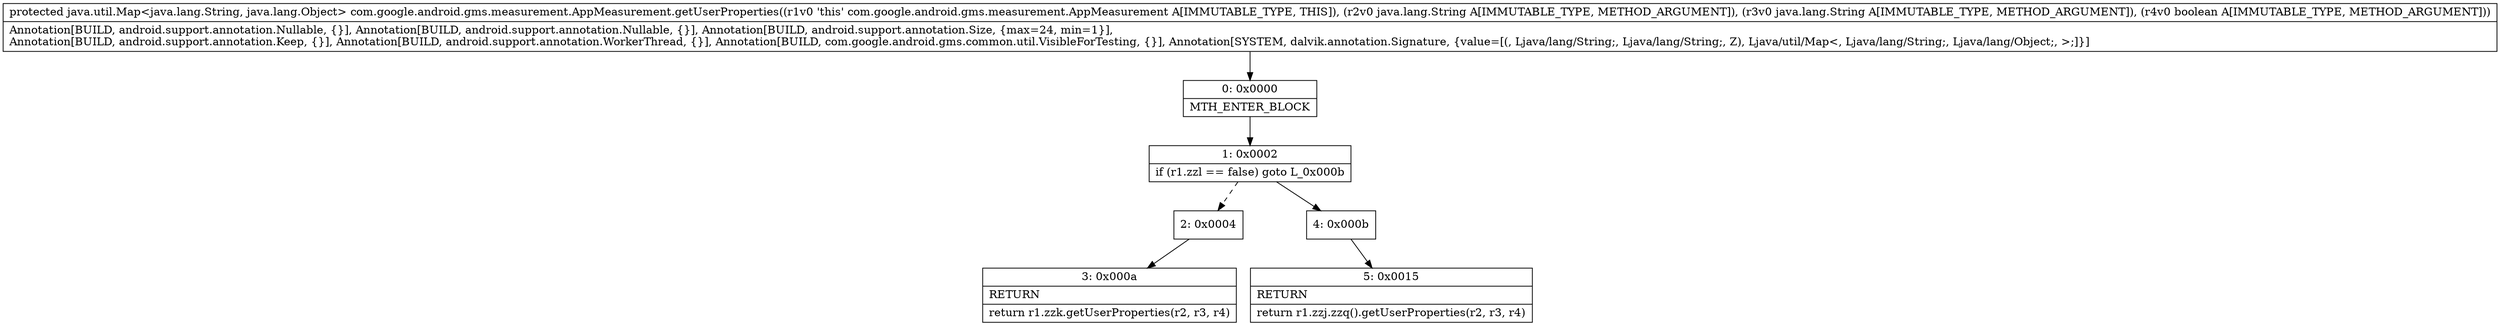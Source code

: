 digraph "CFG forcom.google.android.gms.measurement.AppMeasurement.getUserProperties(Ljava\/lang\/String;Ljava\/lang\/String;Z)Ljava\/util\/Map;" {
Node_0 [shape=record,label="{0\:\ 0x0000|MTH_ENTER_BLOCK\l}"];
Node_1 [shape=record,label="{1\:\ 0x0002|if (r1.zzl == false) goto L_0x000b\l}"];
Node_2 [shape=record,label="{2\:\ 0x0004}"];
Node_3 [shape=record,label="{3\:\ 0x000a|RETURN\l|return r1.zzk.getUserProperties(r2, r3, r4)\l}"];
Node_4 [shape=record,label="{4\:\ 0x000b}"];
Node_5 [shape=record,label="{5\:\ 0x0015|RETURN\l|return r1.zzj.zzq().getUserProperties(r2, r3, r4)\l}"];
MethodNode[shape=record,label="{protected java.util.Map\<java.lang.String, java.lang.Object\> com.google.android.gms.measurement.AppMeasurement.getUserProperties((r1v0 'this' com.google.android.gms.measurement.AppMeasurement A[IMMUTABLE_TYPE, THIS]), (r2v0 java.lang.String A[IMMUTABLE_TYPE, METHOD_ARGUMENT]), (r3v0 java.lang.String A[IMMUTABLE_TYPE, METHOD_ARGUMENT]), (r4v0 boolean A[IMMUTABLE_TYPE, METHOD_ARGUMENT]))  | Annotation[BUILD, android.support.annotation.Nullable, \{\}], Annotation[BUILD, android.support.annotation.Nullable, \{\}], Annotation[BUILD, android.support.annotation.Size, \{max=24, min=1\}], \lAnnotation[BUILD, android.support.annotation.Keep, \{\}], Annotation[BUILD, android.support.annotation.WorkerThread, \{\}], Annotation[BUILD, com.google.android.gms.common.util.VisibleForTesting, \{\}], Annotation[SYSTEM, dalvik.annotation.Signature, \{value=[(, Ljava\/lang\/String;, Ljava\/lang\/String;, Z), Ljava\/util\/Map\<, Ljava\/lang\/String;, Ljava\/lang\/Object;, \>;]\}]\l}"];
MethodNode -> Node_0;
Node_0 -> Node_1;
Node_1 -> Node_2[style=dashed];
Node_1 -> Node_4;
Node_2 -> Node_3;
Node_4 -> Node_5;
}

